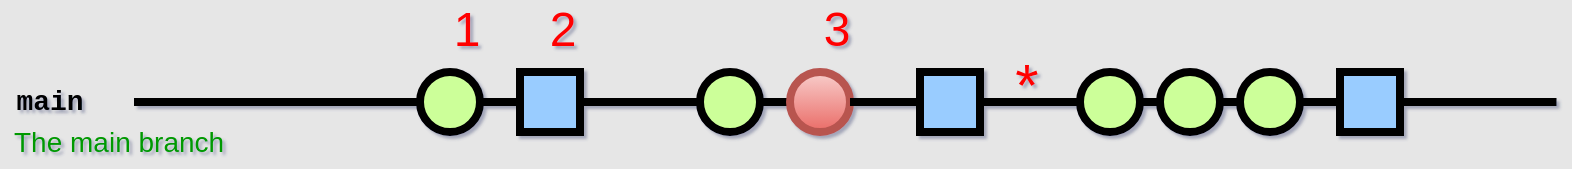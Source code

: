 <mxfile version="16.2.1"><diagram id="PbOF2Hsa78LDfCgjFNqX" name="Page-1"><mxGraphModel dx="1422" dy="634" grid="1" gridSize="10" guides="1" tooltips="1" connect="1" arrows="1" fold="1" page="1" pageScale="1" pageWidth="790" pageHeight="110" background="#E6E6E6" math="0" shadow="1"><root><mxCell id="0"/><mxCell id="1" parent="0"/><mxCell id="pBKqNNdCiSGv6mdiyCMS-15" value="" style="edgeStyle=orthogonalEdgeStyle;rounded=0;html=1;jettySize=auto;orthogonalLoop=1;plain-blue;endArrow=none;endFill=0;strokeWidth=4;strokeColor=#000000;entryX=0;entryY=0.5;entryDx=0;entryDy=0;entryPerimeter=0;startArrow=none;" edge="1" parent="1" source="pBKqNNdCiSGv6mdiyCMS-25" target="pBKqNNdCiSGv6mdiyCMS-21"><mxGeometry x="210.25" y="168" as="geometry"><mxPoint x="360.25" y="168" as="targetPoint"/><mxPoint x="241" y="168" as="sourcePoint"/></mxGeometry></mxCell><mxCell id="pBKqNNdCiSGv6mdiyCMS-16" value="" style="edgeStyle=orthogonalEdgeStyle;curved=1;rounded=0;orthogonalLoop=1;jettySize=auto;html=1;endArrow=none;endFill=0;strokeWidth=4;entryX=0;entryY=0.5;entryDx=0;entryDy=0;entryPerimeter=0;startArrow=none;" edge="1" parent="1" source="pBKqNNdCiSGv6mdiyCMS-30"><mxGeometry relative="1" as="geometry"><mxPoint x="779.25" y="168" as="targetPoint"/><mxPoint x="570.25" y="168" as="sourcePoint"/></mxGeometry></mxCell><mxCell id="pBKqNNdCiSGv6mdiyCMS-17" value="" style="edgeStyle=orthogonalEdgeStyle;rounded=0;html=1;jettySize=auto;orthogonalLoop=1;strokeWidth=4;endArrow=none;endFill=0;" edge="1" parent="1"><mxGeometry x="110.25" y="168" as="geometry"><mxPoint x="68" y="168" as="sourcePoint"/><mxPoint x="211" y="168" as="targetPoint"/></mxGeometry></mxCell><mxCell id="pBKqNNdCiSGv6mdiyCMS-18" value="main" style="text;html=1;strokeColor=none;fillColor=none;align=center;verticalAlign=middle;whiteSpace=wrap;overflow=hidden;fontSize=14;fontStyle=1;fontFamily=Courier New;" vertex="1" parent="1"><mxGeometry x="1" y="147" width="50" height="42" as="geometry"/></mxCell><mxCell id="pBKqNNdCiSGv6mdiyCMS-19" value="The main branch&lt;br&gt;" style="text;html=1;strokeColor=none;fillColor=none;align=left;verticalAlign=middle;whiteSpace=wrap;overflow=hidden;fontSize=14;fontStyle=0;fontColor=#009900;" vertex="1" parent="1"><mxGeometry x="6.25" y="177" width="146.75" height="20" as="geometry"/></mxCell><mxCell id="pBKqNNdCiSGv6mdiyCMS-20" value="" style="edgeStyle=orthogonalEdgeStyle;rounded=0;orthogonalLoop=1;jettySize=auto;html=1;fontSize=15;endArrow=none;endFill=0;strokeWidth=4;entryX=0;entryY=0.5;entryDx=0;entryDy=0;entryPerimeter=0;startArrow=none;" edge="1" parent="1" source="pBKqNNdCiSGv6mdiyCMS-27"><mxGeometry relative="1" as="geometry"><mxPoint x="540.25" y="168" as="targetPoint"/></mxGeometry></mxCell><mxCell id="pBKqNNdCiSGv6mdiyCMS-21" value="" style="verticalLabelPosition=bottom;verticalAlign=top;html=1;strokeWidth=4;shape=mxgraph.flowchart.on-page_reference;plain-blue;gradientColor=#EA6B66;strokeColor=#B85450;fillColor=#F8CECC;" vertex="1" parent="1"><mxGeometry x="396" y="153" width="30" height="30" as="geometry"/></mxCell><mxCell id="pBKqNNdCiSGv6mdiyCMS-22" value="" style="verticalLabelPosition=bottom;verticalAlign=top;html=1;strokeWidth=4;shape=mxgraph.flowchart.on-page_reference;plain-blue;gradientColor=none;fillColor=#CCFF99;strokeColor=#000000;" vertex="1" parent="1"><mxGeometry x="211" y="153" width="30" height="30" as="geometry"/></mxCell><mxCell id="pBKqNNdCiSGv6mdiyCMS-23" value="" style="whiteSpace=wrap;html=1;aspect=fixed;fillColor=#99CCFF;strokeWidth=4;" vertex="1" parent="1"><mxGeometry x="261" y="153" width="30" height="30" as="geometry"/></mxCell><mxCell id="pBKqNNdCiSGv6mdiyCMS-24" value="" style="edgeStyle=orthogonalEdgeStyle;rounded=0;html=1;jettySize=auto;orthogonalLoop=1;plain-blue;endArrow=none;endFill=0;strokeWidth=4;strokeColor=#000000;entryX=0;entryY=0.5;entryDx=0;entryDy=0;entryPerimeter=0;" edge="1" parent="1" target="pBKqNNdCiSGv6mdiyCMS-23"><mxGeometry x="210.25" y="168" as="geometry"><mxPoint x="370.25" y="168" as="targetPoint"/><mxPoint x="241" y="168" as="sourcePoint"/></mxGeometry></mxCell><mxCell id="pBKqNNdCiSGv6mdiyCMS-25" value="" style="verticalLabelPosition=bottom;verticalAlign=top;html=1;strokeWidth=4;shape=mxgraph.flowchart.on-page_reference;plain-blue;gradientColor=none;fillColor=#CCFF99;strokeColor=#000000;" vertex="1" parent="1"><mxGeometry x="351" y="153" width="30" height="30" as="geometry"/></mxCell><mxCell id="pBKqNNdCiSGv6mdiyCMS-26" value="" style="edgeStyle=orthogonalEdgeStyle;rounded=0;html=1;jettySize=auto;orthogonalLoop=1;plain-blue;endArrow=none;endFill=0;strokeWidth=4;strokeColor=#000000;entryX=0;entryY=0.5;entryDx=0;entryDy=0;entryPerimeter=0;startArrow=none;" edge="1" parent="1" source="pBKqNNdCiSGv6mdiyCMS-23" target="pBKqNNdCiSGv6mdiyCMS-25"><mxGeometry x="210.25" y="168" as="geometry"><mxPoint x="431" y="168" as="targetPoint"/><mxPoint x="291" y="168" as="sourcePoint"/></mxGeometry></mxCell><mxCell id="pBKqNNdCiSGv6mdiyCMS-27" value="" style="whiteSpace=wrap;html=1;aspect=fixed;fillColor=#99CCFF;strokeWidth=4;" vertex="1" parent="1"><mxGeometry x="461" y="153" width="30" height="30" as="geometry"/></mxCell><mxCell id="pBKqNNdCiSGv6mdiyCMS-28" value="" style="edgeStyle=orthogonalEdgeStyle;rounded=0;orthogonalLoop=1;jettySize=auto;html=1;fontSize=15;endArrow=none;endFill=0;strokeWidth=4;entryX=0;entryY=0.5;entryDx=0;entryDy=0;entryPerimeter=0;" edge="1" parent="1" source="pBKqNNdCiSGv6mdiyCMS-21" target="pBKqNNdCiSGv6mdiyCMS-27"><mxGeometry relative="1" as="geometry"><mxPoint x="540.25" y="168" as="targetPoint"/><mxPoint x="426" y="168" as="sourcePoint"/></mxGeometry></mxCell><mxCell id="pBKqNNdCiSGv6mdiyCMS-29" value="" style="verticalLabelPosition=bottom;verticalAlign=top;html=1;strokeWidth=4;shape=mxgraph.flowchart.on-page_reference;plain-blue;gradientColor=none;fillColor=#CCFF99;strokeColor=#000000;" vertex="1" parent="1"><mxGeometry x="541" y="153" width="30" height="30" as="geometry"/></mxCell><mxCell id="pBKqNNdCiSGv6mdiyCMS-30" value="" style="whiteSpace=wrap;html=1;aspect=fixed;fillColor=#99CCFF;strokeWidth=4;" vertex="1" parent="1"><mxGeometry x="671" y="153" width="30" height="30" as="geometry"/></mxCell><mxCell id="pBKqNNdCiSGv6mdiyCMS-31" value="" style="edgeStyle=orthogonalEdgeStyle;curved=1;rounded=0;orthogonalLoop=1;jettySize=auto;html=1;endArrow=none;endFill=0;strokeWidth=4;entryX=0;entryY=0.5;entryDx=0;entryDy=0;entryPerimeter=0;startArrow=none;" edge="1" parent="1" source="pBKqNNdCiSGv6mdiyCMS-34" target="pBKqNNdCiSGv6mdiyCMS-30"><mxGeometry relative="1" as="geometry"><mxPoint x="779.25" y="168" as="targetPoint"/><mxPoint x="570.25" y="168" as="sourcePoint"/></mxGeometry></mxCell><mxCell id="pBKqNNdCiSGv6mdiyCMS-32" value="" style="verticalLabelPosition=bottom;verticalAlign=top;html=1;strokeWidth=4;shape=mxgraph.flowchart.on-page_reference;plain-blue;gradientColor=none;fillColor=#CCFF99;strokeColor=#000000;" vertex="1" parent="1"><mxGeometry x="581" y="153" width="30" height="30" as="geometry"/></mxCell><mxCell id="pBKqNNdCiSGv6mdiyCMS-33" value="" style="edgeStyle=orthogonalEdgeStyle;curved=1;rounded=0;orthogonalLoop=1;jettySize=auto;html=1;endArrow=none;endFill=0;strokeWidth=4;entryX=0;entryY=0.5;entryDx=0;entryDy=0;entryPerimeter=0;" edge="1" parent="1" target="pBKqNNdCiSGv6mdiyCMS-32"><mxGeometry relative="1" as="geometry"><mxPoint x="721" y="168" as="targetPoint"/><mxPoint x="570.25" y="168" as="sourcePoint"/></mxGeometry></mxCell><mxCell id="pBKqNNdCiSGv6mdiyCMS-34" value="" style="verticalLabelPosition=bottom;verticalAlign=top;html=1;strokeWidth=4;shape=mxgraph.flowchart.on-page_reference;plain-blue;gradientColor=none;fillColor=#CCFF99;strokeColor=#000000;" vertex="1" parent="1"><mxGeometry x="621" y="153" width="30" height="30" as="geometry"/></mxCell><mxCell id="pBKqNNdCiSGv6mdiyCMS-35" value="" style="edgeStyle=orthogonalEdgeStyle;curved=1;rounded=0;orthogonalLoop=1;jettySize=auto;html=1;endArrow=none;endFill=0;strokeWidth=4;entryX=0;entryY=0.5;entryDx=0;entryDy=0;entryPerimeter=0;startArrow=none;" edge="1" parent="1" source="pBKqNNdCiSGv6mdiyCMS-32" target="pBKqNNdCiSGv6mdiyCMS-34"><mxGeometry relative="1" as="geometry"><mxPoint x="721" y="168" as="targetPoint"/><mxPoint x="611" y="168" as="sourcePoint"/><Array as="points"><mxPoint x="621" y="168"/><mxPoint x="621" y="168"/></Array></mxGeometry></mxCell><mxCell id="pBKqNNdCiSGv6mdiyCMS-36" value="&lt;font style=&quot;font-size: 24px&quot; color=&quot;#FF0000&quot;&gt;1&lt;/font&gt;" style="text;html=1;strokeColor=none;fillColor=none;align=center;verticalAlign=middle;whiteSpace=wrap;rounded=0;labelBorderColor=none;" vertex="1" parent="1"><mxGeometry x="220.5" y="117" width="27" height="30" as="geometry"/></mxCell><mxCell id="pBKqNNdCiSGv6mdiyCMS-37" value="&lt;font style=&quot;font-size: 24px&quot; color=&quot;#FF0000&quot;&gt;2&lt;/font&gt;" style="text;html=1;strokeColor=none;fillColor=none;align=center;verticalAlign=middle;whiteSpace=wrap;rounded=0;labelBorderColor=none;" vertex="1" parent="1"><mxGeometry x="269" y="117" width="27" height="30" as="geometry"/></mxCell><mxCell id="pBKqNNdCiSGv6mdiyCMS-38" value="&lt;font style=&quot;font-size: 24px&quot; color=&quot;#FF0000&quot;&gt;3&lt;/font&gt;" style="text;html=1;strokeColor=none;fillColor=none;align=center;verticalAlign=middle;whiteSpace=wrap;rounded=0;labelBorderColor=none;" vertex="1" parent="1"><mxGeometry x="405.5" y="117" width="27" height="30" as="geometry"/></mxCell><mxCell id="pBKqNNdCiSGv6mdiyCMS-39" value="&lt;font style=&quot;font-size: 30px&quot; color=&quot;#FF0000&quot;&gt;*&lt;/font&gt;" style="text;html=1;strokeColor=none;fillColor=none;align=center;verticalAlign=middle;whiteSpace=wrap;rounded=0;labelBorderColor=none;" vertex="1" parent="1"><mxGeometry x="500.75" y="147" width="27" height="23" as="geometry"/></mxCell></root></mxGraphModel></diagram></mxfile>